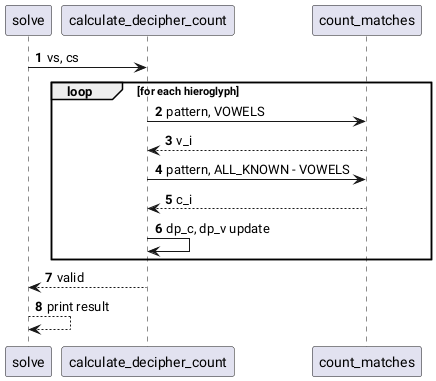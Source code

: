 @startuml TD

skinparam DefaultFontName Roboto

autonumber
participant solve
participant calculate_decipher_count
participant count_matches

solve -> calculate_decipher_count : vs, cs
loop for each hieroglyph
    calculate_decipher_count -> count_matches : pattern, VOWELS
    count_matches --> calculate_decipher_count: v_i
    calculate_decipher_count -> count_matches : pattern, ALL_KNOWN - VOWELS
    count_matches --> calculate_decipher_count: c_i
    calculate_decipher_count -> calculate_decipher_count : dp_c, dp_v update
end
calculate_decipher_count --> solve : valid
solve --> solve : print result

@enduml